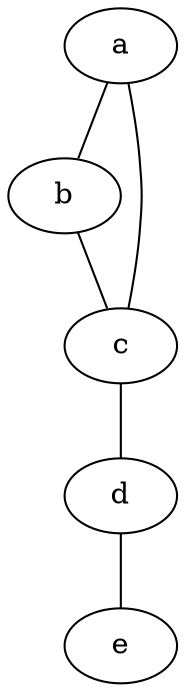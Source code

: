 strict graph G {
  1 [ label="a" ];
  2 [ label="b" ];
  3 [ label="c" ];
  4 [ label="d" ];
  5 [ label="e" ];
  1 -- 2;
  2 -- 3;
  1 -- 3;
  3 -- 4;
  4 -- 5;
}
